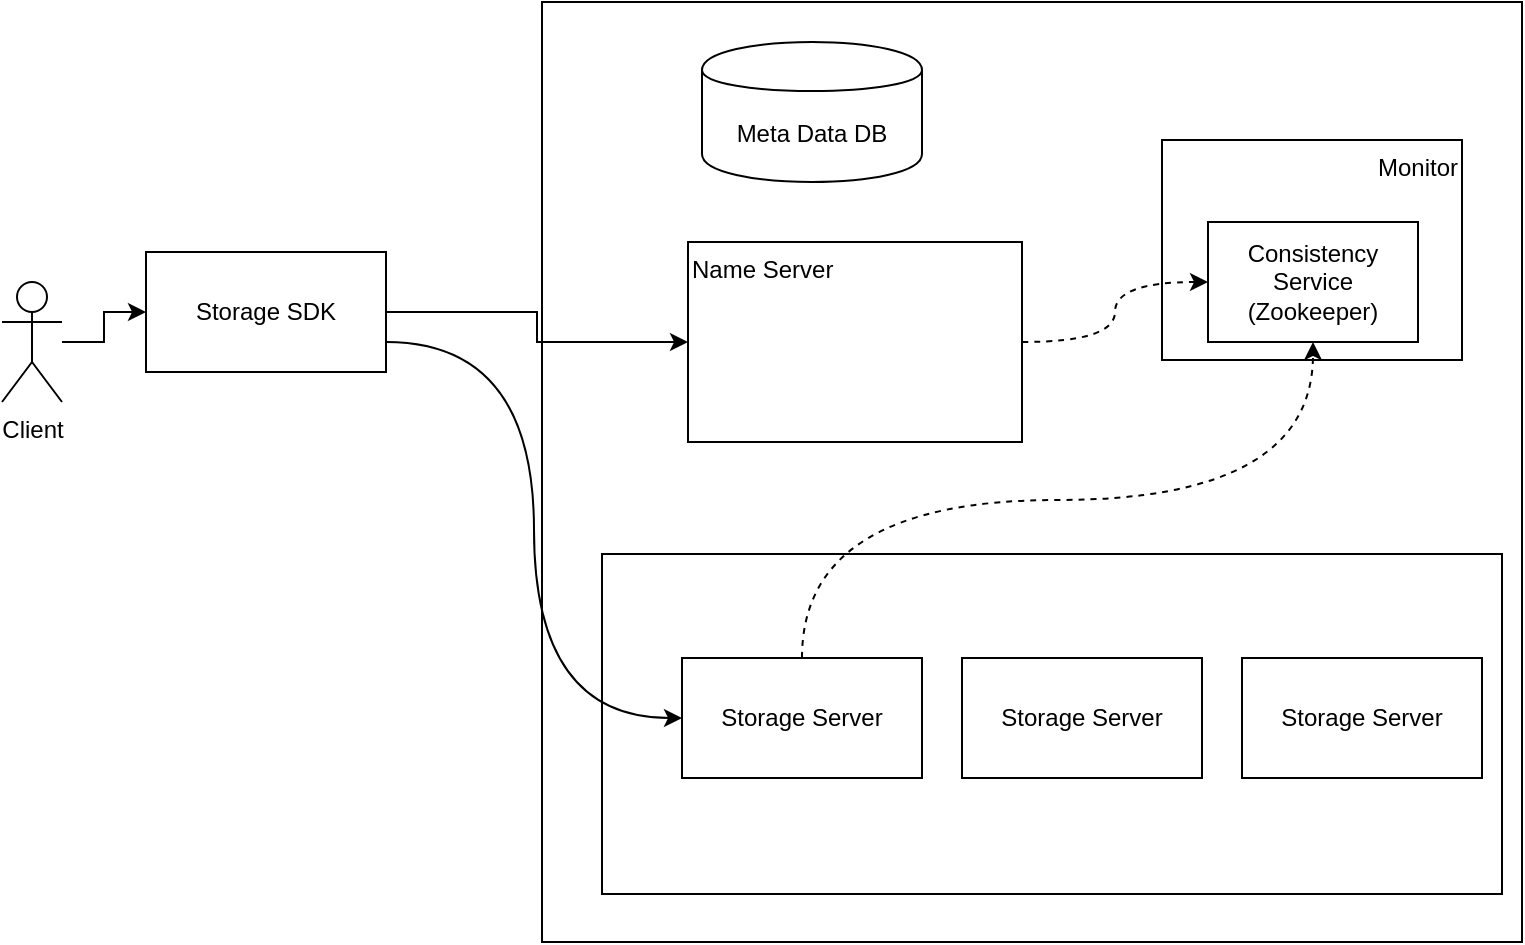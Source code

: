 <mxfile version="12.3.0" type="github" pages="1"><diagram id="Oe9xzcud2dYwxH7Brg_Q" name="Page-1"><mxGraphModel dx="969" dy="1689" grid="1" gridSize="10" guides="1" tooltips="1" connect="1" arrows="1" fold="1" page="1" pageScale="1" pageWidth="827" pageHeight="1169" math="0" shadow="0"><root><mxCell id="0"/><mxCell id="1" parent="0"/><mxCell id="m2mV4k9FejmvXmau1tNy-19" value="Monitor" style="rounded=0;whiteSpace=wrap;html=1;fillColor=none;align=right;horizontal=1;verticalAlign=top;" vertex="1" parent="1"><mxGeometry x="590" y="19" width="150" height="110" as="geometry"/></mxCell><mxCell id="m2mV4k9FejmvXmau1tNy-12" value="" style="rounded=0;whiteSpace=wrap;html=1;fillColor=none;" vertex="1" parent="1"><mxGeometry x="280" y="-50" width="490" height="470" as="geometry"/></mxCell><mxCell id="m2mV4k9FejmvXmau1tNy-11" value="" style="rounded=0;whiteSpace=wrap;html=1;fillColor=none;" vertex="1" parent="1"><mxGeometry x="310" y="226" width="450" height="170" as="geometry"/></mxCell><mxCell id="m2mV4k9FejmvXmau1tNy-22" value="" style="edgeStyle=orthogonalEdgeStyle;curved=1;rounded=0;jumpStyle=arc;orthogonalLoop=1;jettySize=auto;html=1;dashed=1;entryX=0;entryY=0.5;entryDx=0;entryDy=0;" edge="1" parent="1" source="m2mV4k9FejmvXmau1tNy-1" target="m2mV4k9FejmvXmau1tNy-18"><mxGeometry relative="1" as="geometry"><mxPoint x="480" y="105.286" as="targetPoint"/></mxGeometry></mxCell><mxCell id="m2mV4k9FejmvXmau1tNy-1" value="Name Server" style="rounded=0;whiteSpace=wrap;html=1;fillColor=none;align=left;verticalAlign=top;" vertex="1" parent="1"><mxGeometry x="353" y="70" width="167" height="100" as="geometry"/></mxCell><mxCell id="m2mV4k9FejmvXmau1tNy-14" value="" style="edgeStyle=orthogonalEdgeStyle;rounded=0;orthogonalLoop=1;jettySize=auto;html=1;exitX=1;exitY=0.5;exitDx=0;exitDy=0;entryX=0;entryY=0.5;entryDx=0;entryDy=0;" edge="1" parent="1" source="m2mV4k9FejmvXmau1tNy-2" target="m2mV4k9FejmvXmau1tNy-1"><mxGeometry relative="1" as="geometry"><Array as="points"/></mxGeometry></mxCell><mxCell id="m2mV4k9FejmvXmau1tNy-2" value="Storage SDK" style="rounded=0;whiteSpace=wrap;html=1;fillColor=none;" vertex="1" parent="1"><mxGeometry x="82" y="75" width="120" height="60" as="geometry"/></mxCell><mxCell id="m2mV4k9FejmvXmau1tNy-13" value="" style="edgeStyle=orthogonalEdgeStyle;rounded=0;orthogonalLoop=1;jettySize=auto;html=1;" edge="1" parent="1" source="m2mV4k9FejmvXmau1tNy-3" target="m2mV4k9FejmvXmau1tNy-2"><mxGeometry relative="1" as="geometry"/></mxCell><mxCell id="m2mV4k9FejmvXmau1tNy-3" value="Client" style="shape=umlActor;verticalLabelPosition=bottom;labelBackgroundColor=#ffffff;verticalAlign=top;html=1;outlineConnect=0;fillColor=none;" vertex="1" parent="1"><mxGeometry x="10" y="90" width="30" height="60" as="geometry"/></mxCell><mxCell id="m2mV4k9FejmvXmau1tNy-4" value="Meta Data DB" style="shape=cylinder;whiteSpace=wrap;html=1;boundedLbl=1;backgroundOutline=1;fillColor=none;" vertex="1" parent="1"><mxGeometry x="360" y="-30" width="110" height="70" as="geometry"/></mxCell><mxCell id="m2mV4k9FejmvXmau1tNy-15" style="edgeStyle=orthogonalEdgeStyle;rounded=0;orthogonalLoop=1;jettySize=auto;html=1;jumpStyle=arc;dashed=1;curved=1;exitX=0.5;exitY=0;exitDx=0;exitDy=0;entryX=0.5;entryY=1;entryDx=0;entryDy=0;" edge="1" parent="1" source="m2mV4k9FejmvXmau1tNy-6" target="m2mV4k9FejmvXmau1tNy-18"><mxGeometry relative="1" as="geometry"><mxPoint x="410.286" y="286" as="sourcePoint"/><mxPoint x="628.143" y="139.857" as="targetPoint"/><Array as="points"/></mxGeometry></mxCell><mxCell id="m2mV4k9FejmvXmau1tNy-6" value="Storage Server" style="rounded=0;whiteSpace=wrap;html=1;fillColor=none;" vertex="1" parent="1"><mxGeometry x="350" y="278" width="120" height="60" as="geometry"/></mxCell><mxCell id="m2mV4k9FejmvXmau1tNy-8" value="Storage Server" style="rounded=0;whiteSpace=wrap;html=1;fillColor=none;" vertex="1" parent="1"><mxGeometry x="630" y="278" width="120" height="60" as="geometry"/></mxCell><mxCell id="m2mV4k9FejmvXmau1tNy-9" value="Storage Server" style="rounded=0;whiteSpace=wrap;html=1;fillColor=none;" vertex="1" parent="1"><mxGeometry x="490" y="278" width="120" height="60" as="geometry"/></mxCell><mxCell id="m2mV4k9FejmvXmau1tNy-16" value="" style="edgeStyle=orthogonalEdgeStyle;rounded=0;orthogonalLoop=1;jettySize=auto;html=1;entryX=0;entryY=0.5;entryDx=0;entryDy=0;exitX=1;exitY=0.75;exitDx=0;exitDy=0;curved=1;" edge="1" parent="1" source="m2mV4k9FejmvXmau1tNy-2" target="m2mV4k9FejmvXmau1tNy-6"><mxGeometry relative="1" as="geometry"><mxPoint x="214" y="115" as="sourcePoint"/><mxPoint x="372.286" y="115" as="targetPoint"/></mxGeometry></mxCell><mxCell id="m2mV4k9FejmvXmau1tNy-18" value="Consistency Service (Zookeeper)" style="rounded=0;whiteSpace=wrap;html=1;fillColor=none;" vertex="1" parent="1"><mxGeometry x="613" y="60" width="105" height="60" as="geometry"/></mxCell></root></mxGraphModel></diagram></mxfile>